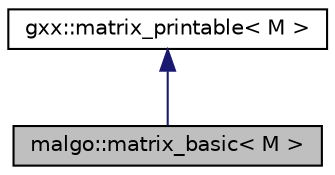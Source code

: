 digraph "malgo::matrix_basic&lt; M &gt;"
{
  edge [fontname="Helvetica",fontsize="10",labelfontname="Helvetica",labelfontsize="10"];
  node [fontname="Helvetica",fontsize="10",shape=record];
  Node1 [label="malgo::matrix_basic\< M \>",height=0.2,width=0.4,color="black", fillcolor="grey75", style="filled", fontcolor="black"];
  Node2 -> Node1 [dir="back",color="midnightblue",fontsize="10",style="solid"];
  Node2 [label="gxx::matrix_printable\< M \>",height=0.2,width=0.4,color="black", fillcolor="white", style="filled",URL="$classgxx_1_1matrix__printable.html"];
}
